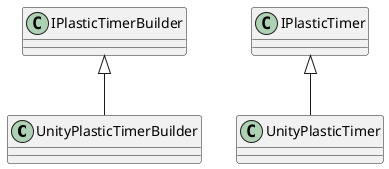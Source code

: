 @startuml
class UnityPlasticTimerBuilder {
}
class UnityPlasticTimer {
}
IPlasticTimerBuilder <|-- UnityPlasticTimerBuilder
IPlasticTimer <|-- UnityPlasticTimer
@enduml
